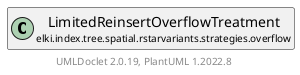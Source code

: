 @startuml
    remove .*\.(Instance|Par|Parameterizer|Factory)$
    set namespaceSeparator none
    hide empty fields
    hide empty methods

    class "<size:14>LimitedReinsertOverflowTreatment.Par\n<size:10>elki.index.tree.spatial.rstarvariants.strategies.overflow" as elki.index.tree.spatial.rstarvariants.strategies.overflow.LimitedReinsertOverflowTreatment.Par [[LimitedReinsertOverflowTreatment.Par.html]] {
        {static} +REINSERT_STRATEGY_ID: OptionID
        ~reinsertStrategy: ReinsertStrategy
        +configure(Parameterization): void
        +make(): LimitedReinsertOverflowTreatment
    }

    interface "<size:14>Parameterizer\n<size:10>elki.utilities.optionhandling" as elki.utilities.optionhandling.Parameterizer [[../../../../../../utilities/optionhandling/Parameterizer.html]] {
        {abstract} +make(): Object
    }
    class "<size:14>LimitedReinsertOverflowTreatment\n<size:10>elki.index.tree.spatial.rstarvariants.strategies.overflow" as elki.index.tree.spatial.rstarvariants.strategies.overflow.LimitedReinsertOverflowTreatment [[LimitedReinsertOverflowTreatment.html]]

    elki.utilities.optionhandling.Parameterizer <|.. elki.index.tree.spatial.rstarvariants.strategies.overflow.LimitedReinsertOverflowTreatment.Par
    elki.index.tree.spatial.rstarvariants.strategies.overflow.LimitedReinsertOverflowTreatment +-- elki.index.tree.spatial.rstarvariants.strategies.overflow.LimitedReinsertOverflowTreatment.Par

    center footer UMLDoclet 2.0.19, PlantUML 1.2022.8
@enduml
